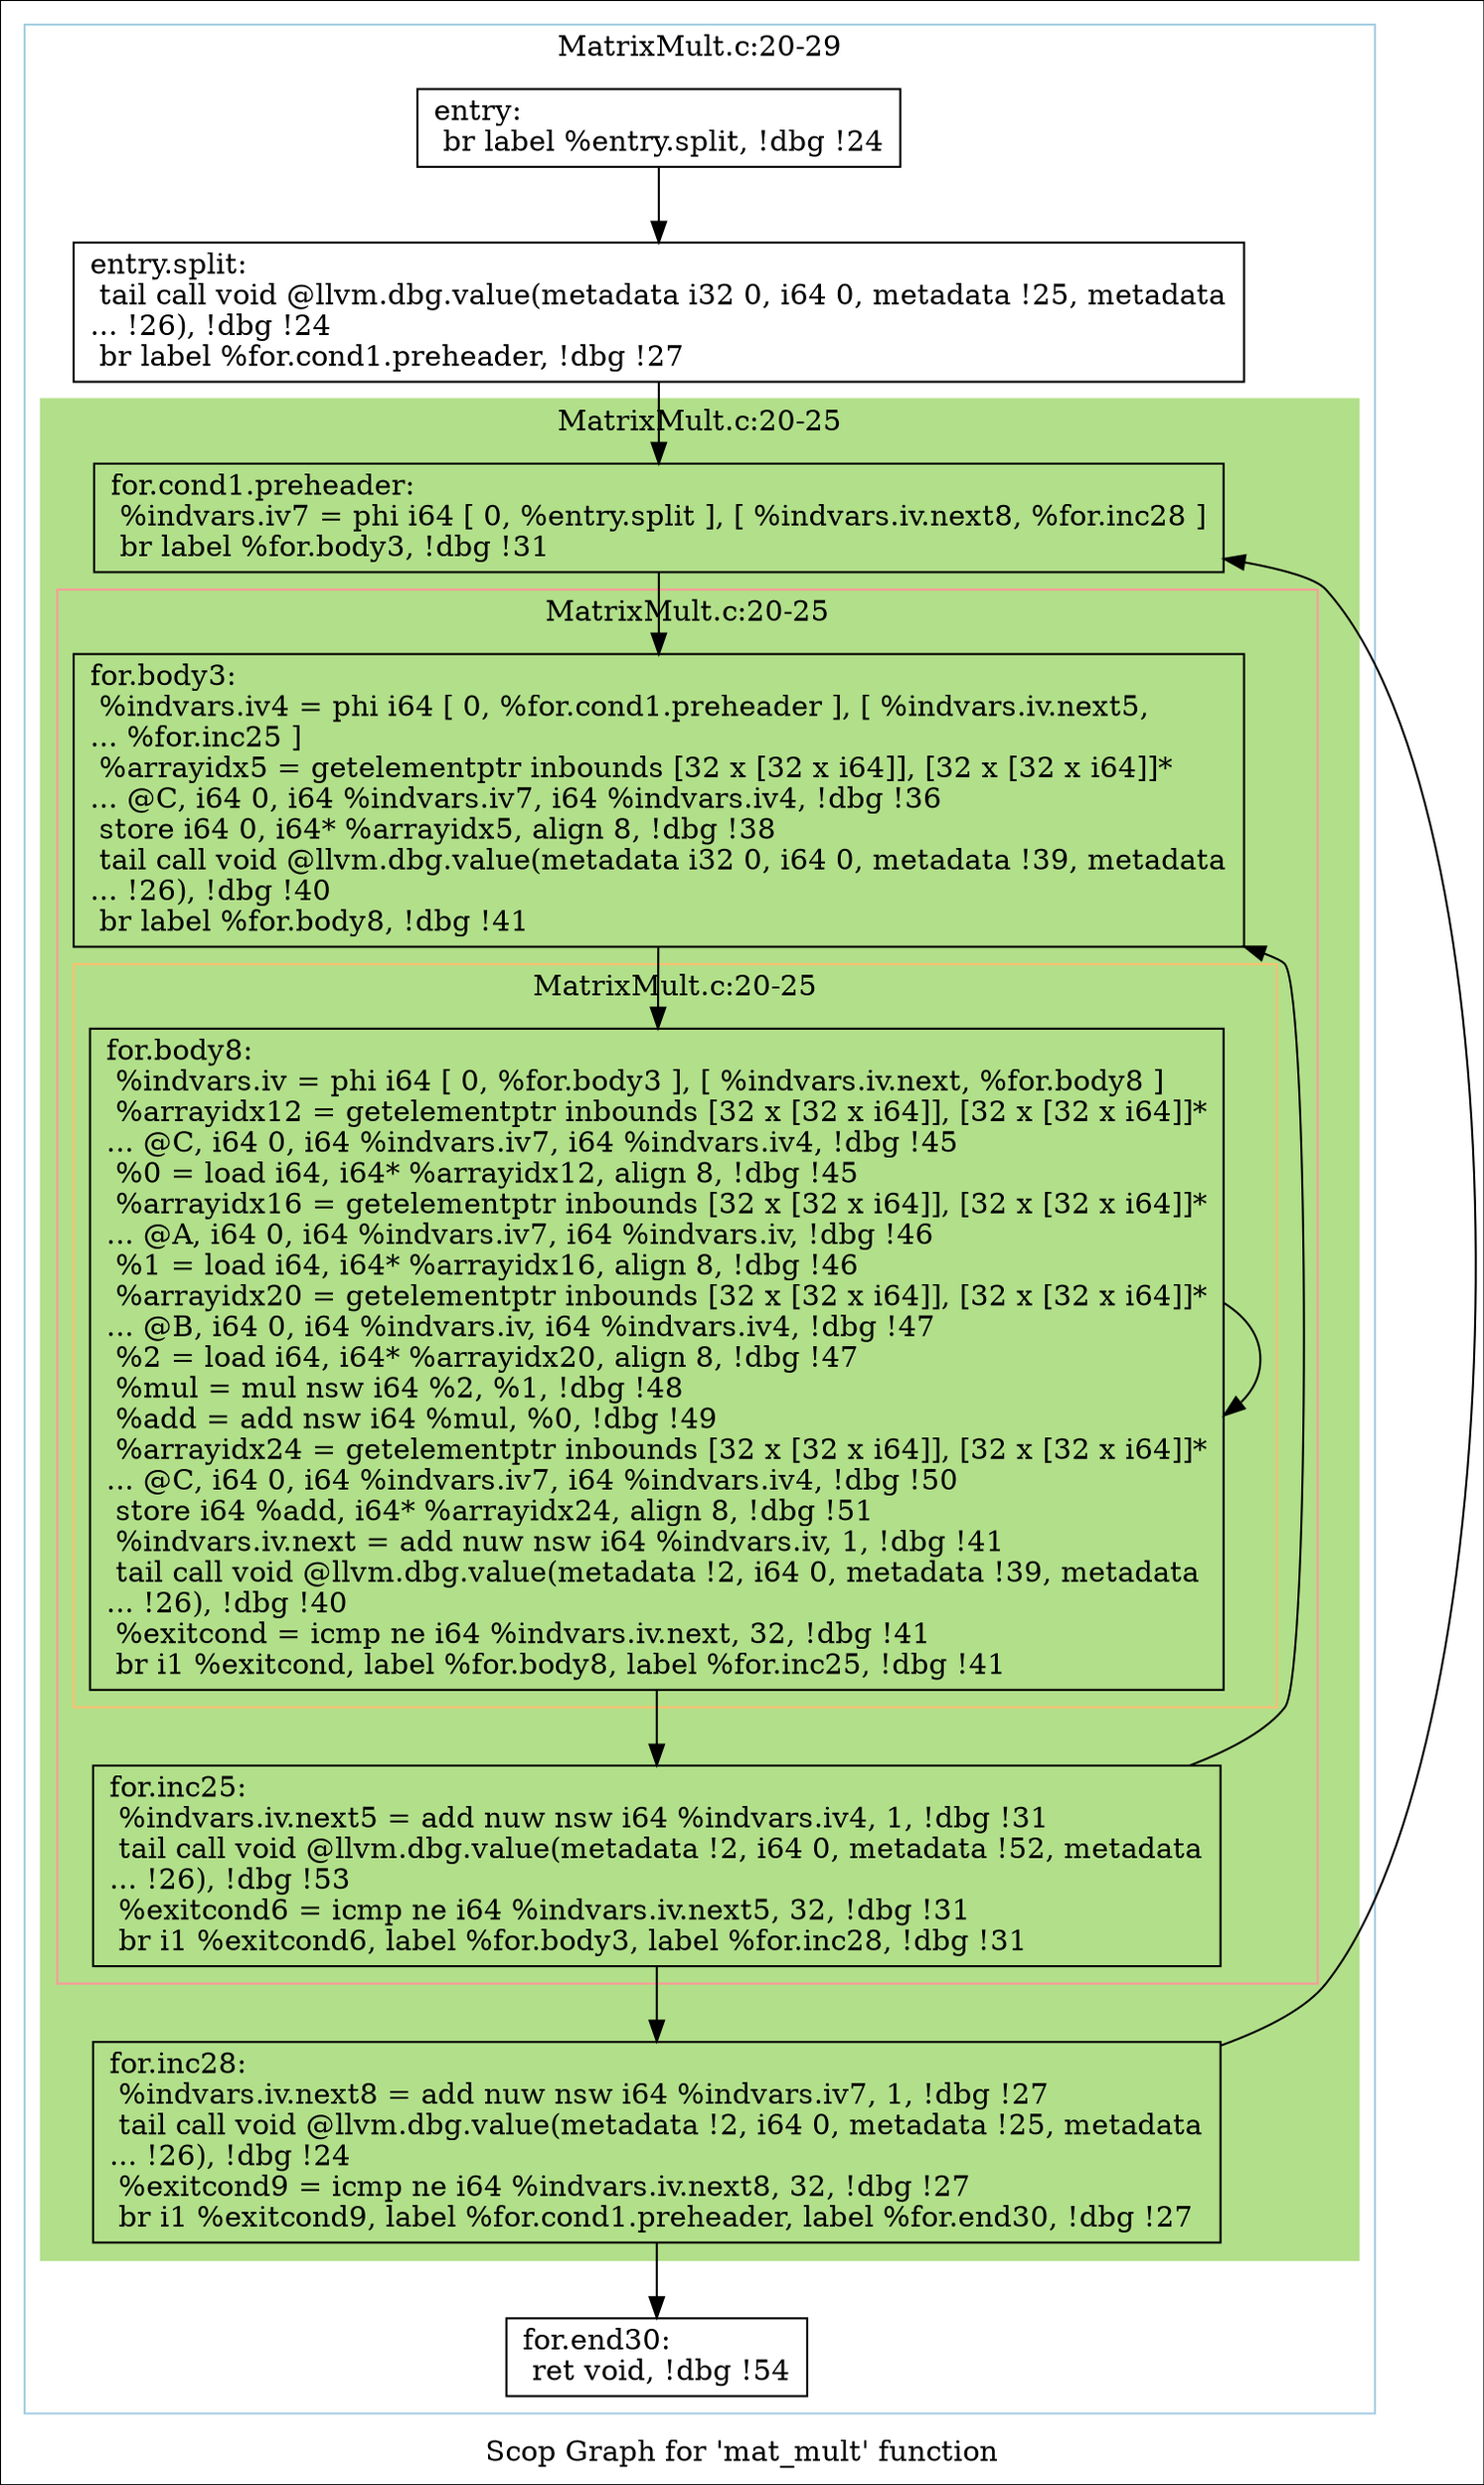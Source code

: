 digraph "Scop Graph for 'mat_mult' function" {
	label="Scop Graph for 'mat_mult' function";

	Node0x696afd0 [shape=record,label="{entry:\l  br label %entry.split, !dbg !24\l}"];
	Node0x696afd0 -> Node0x696ea80;
	Node0x696ea80 [shape=record,label="{entry.split:                                      \l  tail call void @llvm.dbg.value(metadata i32 0, i64 0, metadata !25, metadata\l... !26), !dbg !24\l  br label %for.cond1.preheader, !dbg !27\l}"];
	Node0x696ea80 -> Node0x6967430;
	Node0x6967430 [shape=record,label="{for.cond1.preheader:                              \l  %indvars.iv7 = phi i64 [ 0, %entry.split ], [ %indvars.iv.next8, %for.inc28 ]\l  br label %for.body3, !dbg !31\l}"];
	Node0x6967430 -> Node0x6971af0;
	Node0x6971af0 [shape=record,label="{for.body3:                                        \l  %indvars.iv4 = phi i64 [ 0, %for.cond1.preheader ], [ %indvars.iv.next5,\l... %for.inc25 ]\l  %arrayidx5 = getelementptr inbounds [32 x [32 x i64]], [32 x [32 x i64]]*\l... @C, i64 0, i64 %indvars.iv7, i64 %indvars.iv4, !dbg !36\l  store i64 0, i64* %arrayidx5, align 8, !dbg !38\l  tail call void @llvm.dbg.value(metadata i32 0, i64 0, metadata !39, metadata\l... !26), !dbg !40\l  br label %for.body8, !dbg !41\l}"];
	Node0x6971af0 -> Node0x6971b10;
	Node0x6971b10 [shape=record,label="{for.body8:                                        \l  %indvars.iv = phi i64 [ 0, %for.body3 ], [ %indvars.iv.next, %for.body8 ]\l  %arrayidx12 = getelementptr inbounds [32 x [32 x i64]], [32 x [32 x i64]]*\l... @C, i64 0, i64 %indvars.iv7, i64 %indvars.iv4, !dbg !45\l  %0 = load i64, i64* %arrayidx12, align 8, !dbg !45\l  %arrayidx16 = getelementptr inbounds [32 x [32 x i64]], [32 x [32 x i64]]*\l... @A, i64 0, i64 %indvars.iv7, i64 %indvars.iv, !dbg !46\l  %1 = load i64, i64* %arrayidx16, align 8, !dbg !46\l  %arrayidx20 = getelementptr inbounds [32 x [32 x i64]], [32 x [32 x i64]]*\l... @B, i64 0, i64 %indvars.iv, i64 %indvars.iv4, !dbg !47\l  %2 = load i64, i64* %arrayidx20, align 8, !dbg !47\l  %mul = mul nsw i64 %2, %1, !dbg !48\l  %add = add nsw i64 %mul, %0, !dbg !49\l  %arrayidx24 = getelementptr inbounds [32 x [32 x i64]], [32 x [32 x i64]]*\l... @C, i64 0, i64 %indvars.iv7, i64 %indvars.iv4, !dbg !50\l  store i64 %add, i64* %arrayidx24, align 8, !dbg !51\l  %indvars.iv.next = add nuw nsw i64 %indvars.iv, 1, !dbg !41\l  tail call void @llvm.dbg.value(metadata !2, i64 0, metadata !39, metadata\l... !26), !dbg !40\l  %exitcond = icmp ne i64 %indvars.iv.next, 32, !dbg !41\l  br i1 %exitcond, label %for.body8, label %for.inc25, !dbg !41\l}"];
	Node0x6971b10 -> Node0x6971b10[constraint=false];
	Node0x6971b10 -> Node0x696ea30;
	Node0x696ea30 [shape=record,label="{for.inc25:                                        \l  %indvars.iv.next5 = add nuw nsw i64 %indvars.iv4, 1, !dbg !31\l  tail call void @llvm.dbg.value(metadata !2, i64 0, metadata !52, metadata\l... !26), !dbg !53\l  %exitcond6 = icmp ne i64 %indvars.iv.next5, 32, !dbg !31\l  br i1 %exitcond6, label %for.body3, label %for.inc28, !dbg !31\l}"];
	Node0x696ea30 -> Node0x6971af0[constraint=false];
	Node0x696ea30 -> Node0x696fb80;
	Node0x696fb80 [shape=record,label="{for.inc28:                                        \l  %indvars.iv.next8 = add nuw nsw i64 %indvars.iv7, 1, !dbg !27\l  tail call void @llvm.dbg.value(metadata !2, i64 0, metadata !25, metadata\l... !26), !dbg !24\l  %exitcond9 = icmp ne i64 %indvars.iv.next8, 32, !dbg !27\l  br i1 %exitcond9, label %for.cond1.preheader, label %for.end30, !dbg !27\l}"];
	Node0x696fb80 -> Node0x6967430[constraint=false];
	Node0x696fb80 -> Node0x696fbe0;
	Node0x696fbe0 [shape=record,label="{for.end30:                                        \l  ret void, !dbg !54\l}"];
	colorscheme = "paired12"
        subgraph cluster_0x696ebb0 {
          label = "MatrixMult.c:20-29
";
          style = solid;
          color = 1
          subgraph cluster_0x69673b0 {
            label = "MatrixMult.c:20-25
";
            style = filled;
            color = 3            subgraph cluster_0x6967330 {
              label = "MatrixMult.c:20-25
";
              style = solid;
              color = 5
              subgraph cluster_0x696a790 {
                label = "MatrixMult.c:20-25
";
                style = solid;
                color = 7
                Node0x6971b10;
              }
              Node0x6971af0;
              Node0x696ea30;
            }
            Node0x6967430;
            Node0x696fb80;
          }
          Node0x696afd0;
          Node0x696ea80;
          Node0x696fbe0;
        }
}
